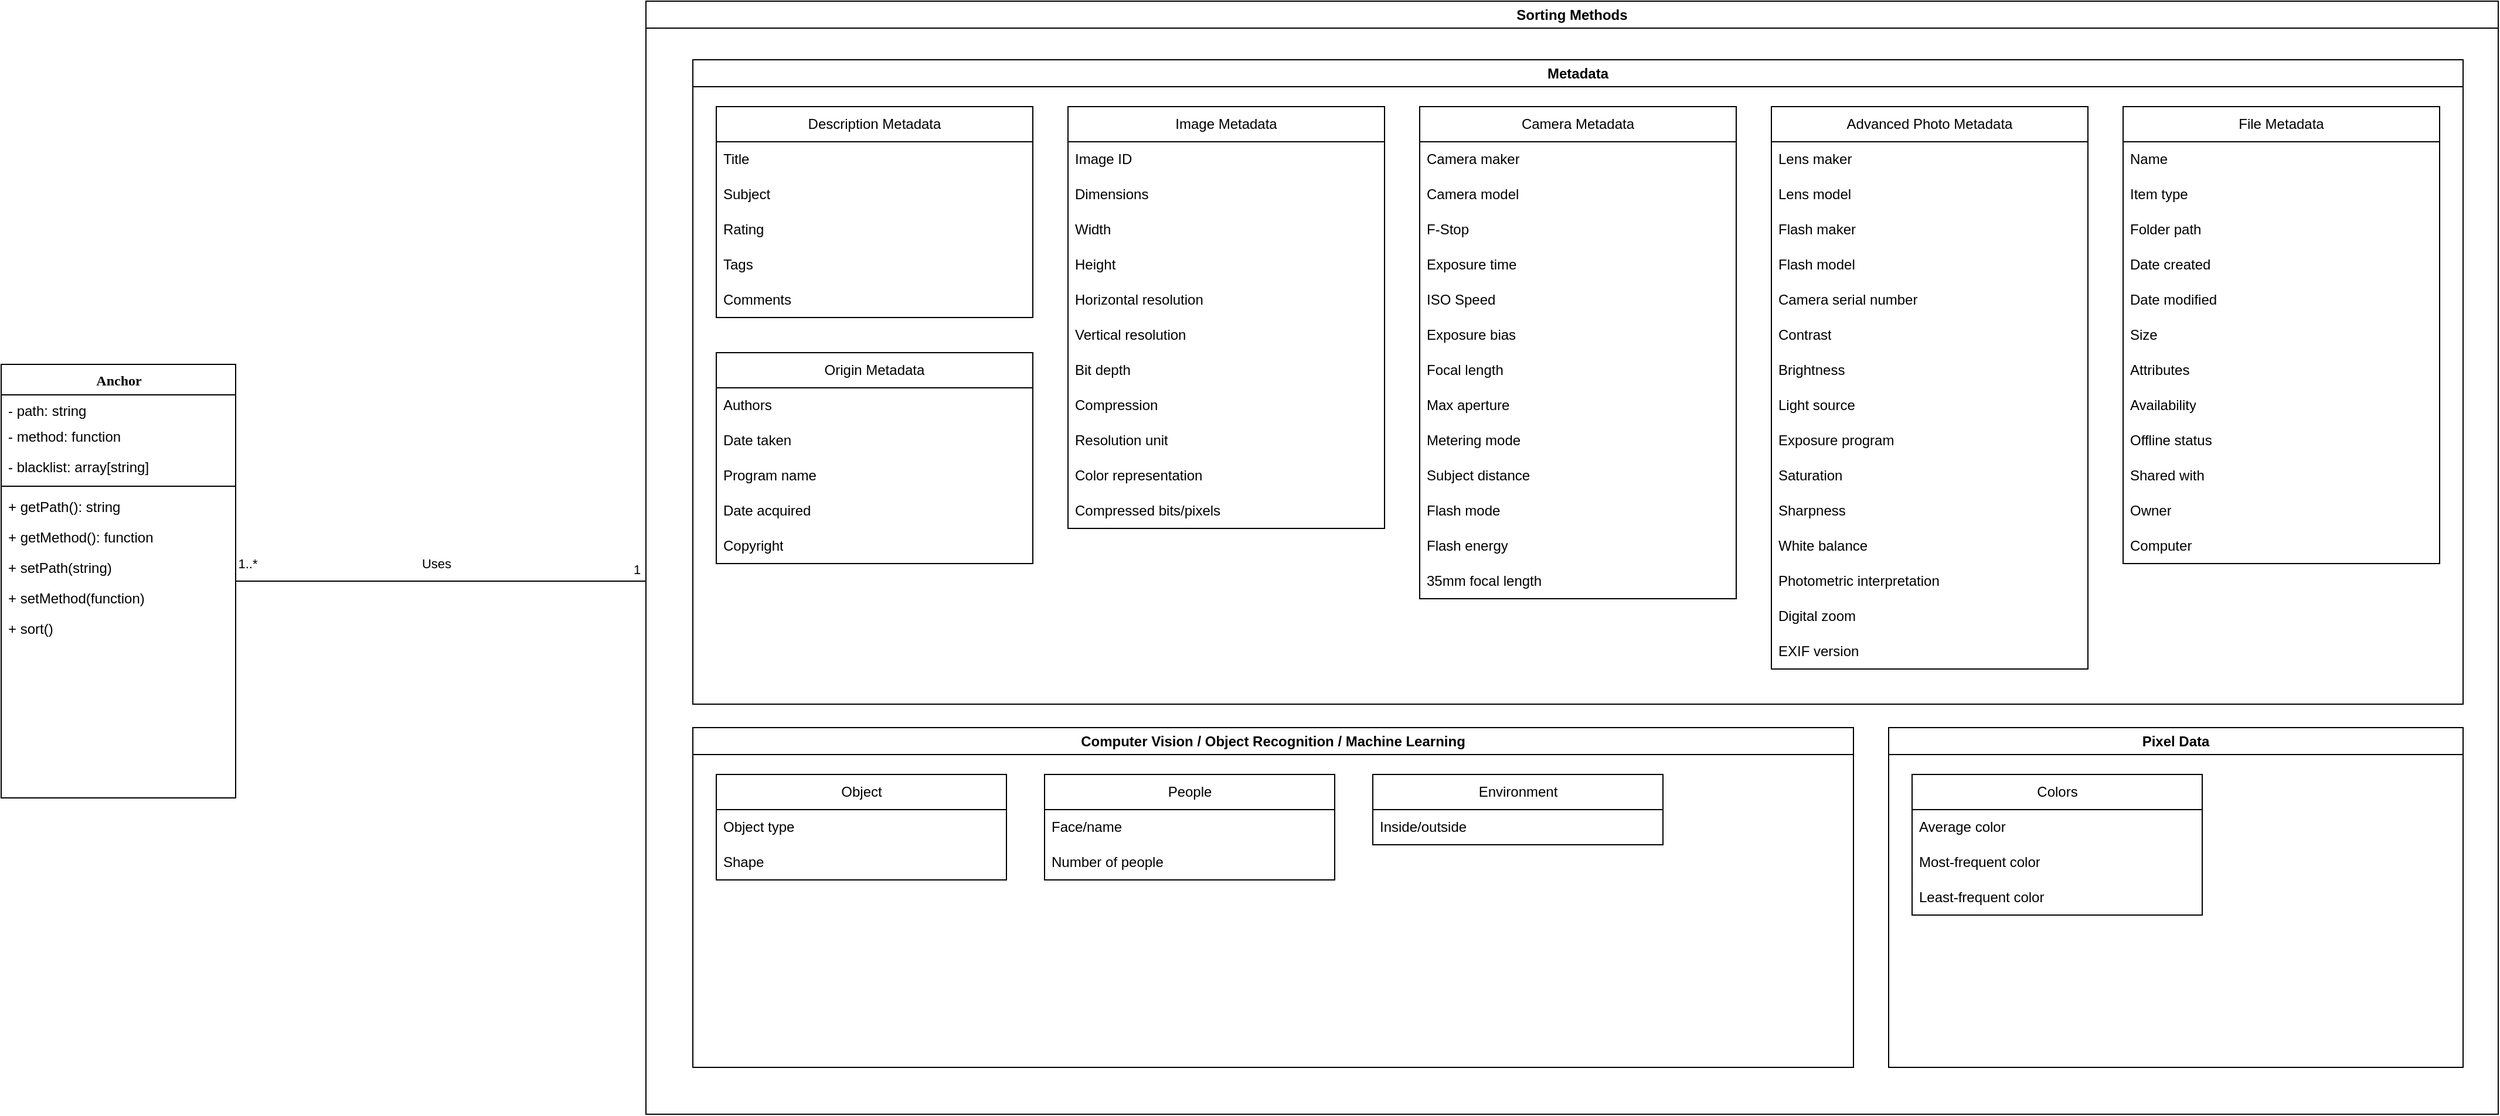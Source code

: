 <mxfile version="22.0.0" type="device">
  <diagram name="Page-1" id="9f46799a-70d6-7492-0946-bef42562c5a5">
    <mxGraphModel dx="1960" dy="1984" grid="1" gridSize="10" guides="1" tooltips="1" connect="1" arrows="1" fold="1" page="1" pageScale="1" pageWidth="1100" pageHeight="850" background="none" math="0" shadow="0">
      <root>
        <mxCell id="0" />
        <mxCell id="1" parent="0" />
        <mxCell id="78961159f06e98e8-108" value="Anchor" style="swimlane;html=1;fontStyle=1;align=center;verticalAlign=top;childLayout=stackLayout;horizontal=1;startSize=26;horizontalStack=0;resizeParent=1;resizeLast=0;collapsible=1;marginBottom=0;swimlaneFillColor=#ffffff;rounded=0;shadow=0;comic=0;labelBackgroundColor=none;strokeWidth=1;fillColor=none;fontFamily=Verdana;fontSize=12" parent="1" vertex="1">
          <mxGeometry x="20" y="-60" width="200" height="370" as="geometry" />
        </mxCell>
        <mxCell id="78961159f06e98e8-109" value="- path: string&lt;span style=&quot;white-space: pre;&quot;&gt;&#x9;&lt;/span&gt;" style="text;html=1;strokeColor=none;fillColor=none;align=left;verticalAlign=top;spacingLeft=4;spacingRight=4;whiteSpace=wrap;overflow=hidden;rotatable=0;points=[[0,0.5],[1,0.5]];portConstraint=eastwest;" parent="78961159f06e98e8-108" vertex="1">
          <mxGeometry y="26" width="200" height="22" as="geometry" />
        </mxCell>
        <mxCell id="6xdPu6NmuT_5EjBcLs_S-55" value="&lt;div&gt;- method: function&lt;/div&gt;&lt;div&gt;&lt;br&gt;&lt;/div&gt;" style="text;html=1;strokeColor=none;fillColor=none;align=left;verticalAlign=top;spacingLeft=4;spacingRight=4;whiteSpace=wrap;overflow=hidden;rotatable=0;points=[[0,0.5],[1,0.5]];portConstraint=eastwest;" parent="78961159f06e98e8-108" vertex="1">
          <mxGeometry y="48" width="200" height="26" as="geometry" />
        </mxCell>
        <mxCell id="78961159f06e98e8-110" value="- blacklist: array[string]" style="text;html=1;strokeColor=none;fillColor=none;align=left;verticalAlign=top;spacingLeft=4;spacingRight=4;whiteSpace=wrap;overflow=hidden;rotatable=0;points=[[0,0.5],[1,0.5]];portConstraint=eastwest;" parent="78961159f06e98e8-108" vertex="1">
          <mxGeometry y="74" width="200" height="26" as="geometry" />
        </mxCell>
        <mxCell id="78961159f06e98e8-116" value="" style="line;html=1;strokeWidth=1;fillColor=none;align=left;verticalAlign=middle;spacingTop=-1;spacingLeft=3;spacingRight=3;rotatable=0;labelPosition=right;points=[];portConstraint=eastwest;" parent="78961159f06e98e8-108" vertex="1">
          <mxGeometry y="100" width="200" height="8" as="geometry" />
        </mxCell>
        <mxCell id="78961159f06e98e8-120" value="+ getPath(): string" style="text;html=1;strokeColor=none;fillColor=none;align=left;verticalAlign=top;spacingLeft=4;spacingRight=4;whiteSpace=wrap;overflow=hidden;rotatable=0;points=[[0,0.5],[1,0.5]];portConstraint=eastwest;" parent="78961159f06e98e8-108" vertex="1">
          <mxGeometry y="108" width="200" height="26" as="geometry" />
        </mxCell>
        <mxCell id="6xdPu6NmuT_5EjBcLs_S-3" value="+ getMethod(): function" style="text;html=1;strokeColor=none;fillColor=none;align=left;verticalAlign=top;spacingLeft=4;spacingRight=4;whiteSpace=wrap;overflow=hidden;rotatable=0;points=[[0,0.5],[1,0.5]];portConstraint=eastwest;" parent="78961159f06e98e8-108" vertex="1">
          <mxGeometry y="134" width="200" height="26" as="geometry" />
        </mxCell>
        <mxCell id="78961159f06e98e8-117" value="+ setPath(string)" style="text;html=1;strokeColor=none;fillColor=none;align=left;verticalAlign=top;spacingLeft=4;spacingRight=4;whiteSpace=wrap;overflow=hidden;rotatable=0;points=[[0,0.5],[1,0.5]];portConstraint=eastwest;" parent="78961159f06e98e8-108" vertex="1">
          <mxGeometry y="160" width="200" height="26" as="geometry" />
        </mxCell>
        <mxCell id="6xdPu6NmuT_5EjBcLs_S-2" value="+ setMethod(function)" style="text;html=1;strokeColor=none;fillColor=none;align=left;verticalAlign=top;spacingLeft=4;spacingRight=4;whiteSpace=wrap;overflow=hidden;rotatable=0;points=[[0,0.5],[1,0.5]];portConstraint=eastwest;" parent="78961159f06e98e8-108" vertex="1">
          <mxGeometry y="186" width="200" height="26" as="geometry" />
        </mxCell>
        <mxCell id="6xdPu6NmuT_5EjBcLs_S-54" value="&lt;div&gt;+ sort()&lt;/div&gt;" style="text;html=1;strokeColor=none;fillColor=none;align=left;verticalAlign=top;spacingLeft=4;spacingRight=4;whiteSpace=wrap;overflow=hidden;rotatable=0;points=[[0,0.5],[1,0.5]];portConstraint=eastwest;" parent="78961159f06e98e8-108" vertex="1">
          <mxGeometry y="212" width="200" height="26" as="geometry" />
        </mxCell>
        <mxCell id="Cro6la9LMvXbDS3Ez6n0-88" value="Sorting Methods" style="swimlane;whiteSpace=wrap;html=1;" vertex="1" parent="1">
          <mxGeometry x="570" y="-370" width="1580" height="950" as="geometry" />
        </mxCell>
        <mxCell id="Cro6la9LMvXbDS3Ez6n0-96" value="Metadata" style="swimlane;whiteSpace=wrap;html=1;" vertex="1" parent="Cro6la9LMvXbDS3Ez6n0-88">
          <mxGeometry x="40" y="50" width="1510" height="550" as="geometry" />
        </mxCell>
        <mxCell id="Cro6la9LMvXbDS3Ez6n0-37" value="Description Metadata" style="swimlane;fontStyle=0;childLayout=stackLayout;horizontal=1;startSize=30;horizontalStack=0;resizeParent=1;resizeParentMax=0;resizeLast=0;collapsible=1;marginBottom=0;whiteSpace=wrap;html=1;" vertex="1" parent="Cro6la9LMvXbDS3Ez6n0-96">
          <mxGeometry x="20" y="40" width="270" height="180" as="geometry" />
        </mxCell>
        <mxCell id="Cro6la9LMvXbDS3Ez6n0-38" value="Title" style="text;strokeColor=none;fillColor=none;align=left;verticalAlign=middle;spacingLeft=4;spacingRight=4;overflow=hidden;points=[[0,0.5],[1,0.5]];portConstraint=eastwest;rotatable=0;whiteSpace=wrap;html=1;" vertex="1" parent="Cro6la9LMvXbDS3Ez6n0-37">
          <mxGeometry y="30" width="270" height="30" as="geometry" />
        </mxCell>
        <mxCell id="Cro6la9LMvXbDS3Ez6n0-39" value="Subject" style="text;strokeColor=none;fillColor=none;align=left;verticalAlign=middle;spacingLeft=4;spacingRight=4;overflow=hidden;points=[[0,0.5],[1,0.5]];portConstraint=eastwest;rotatable=0;whiteSpace=wrap;html=1;" vertex="1" parent="Cro6la9LMvXbDS3Ez6n0-37">
          <mxGeometry y="60" width="270" height="30" as="geometry" />
        </mxCell>
        <mxCell id="Cro6la9LMvXbDS3Ez6n0-40" value="Rating" style="text;strokeColor=none;fillColor=none;align=left;verticalAlign=middle;spacingLeft=4;spacingRight=4;overflow=hidden;points=[[0,0.5],[1,0.5]];portConstraint=eastwest;rotatable=0;whiteSpace=wrap;html=1;" vertex="1" parent="Cro6la9LMvXbDS3Ez6n0-37">
          <mxGeometry y="90" width="270" height="30" as="geometry" />
        </mxCell>
        <mxCell id="Cro6la9LMvXbDS3Ez6n0-41" value="Tags" style="text;strokeColor=none;fillColor=none;align=left;verticalAlign=middle;spacingLeft=4;spacingRight=4;overflow=hidden;points=[[0,0.5],[1,0.5]];portConstraint=eastwest;rotatable=0;whiteSpace=wrap;html=1;" vertex="1" parent="Cro6la9LMvXbDS3Ez6n0-37">
          <mxGeometry y="120" width="270" height="30" as="geometry" />
        </mxCell>
        <mxCell id="Cro6la9LMvXbDS3Ez6n0-42" value="Comments" style="text;strokeColor=none;fillColor=none;align=left;verticalAlign=middle;spacingLeft=4;spacingRight=4;overflow=hidden;points=[[0,0.5],[1,0.5]];portConstraint=eastwest;rotatable=0;whiteSpace=wrap;html=1;" vertex="1" parent="Cro6la9LMvXbDS3Ez6n0-37">
          <mxGeometry y="150" width="270" height="30" as="geometry" />
        </mxCell>
        <mxCell id="Cro6la9LMvXbDS3Ez6n0-49" value="Origin Metadata" style="swimlane;fontStyle=0;childLayout=stackLayout;horizontal=1;startSize=30;horizontalStack=0;resizeParent=1;resizeParentMax=0;resizeLast=0;collapsible=1;marginBottom=0;whiteSpace=wrap;html=1;" vertex="1" parent="Cro6la9LMvXbDS3Ez6n0-96">
          <mxGeometry x="20" y="250" width="270" height="180" as="geometry" />
        </mxCell>
        <mxCell id="Cro6la9LMvXbDS3Ez6n0-50" value="Authors" style="text;strokeColor=none;fillColor=none;align=left;verticalAlign=middle;spacingLeft=4;spacingRight=4;overflow=hidden;points=[[0,0.5],[1,0.5]];portConstraint=eastwest;rotatable=0;whiteSpace=wrap;html=1;" vertex="1" parent="Cro6la9LMvXbDS3Ez6n0-49">
          <mxGeometry y="30" width="270" height="30" as="geometry" />
        </mxCell>
        <mxCell id="Cro6la9LMvXbDS3Ez6n0-51" value="Date taken" style="text;strokeColor=none;fillColor=none;align=left;verticalAlign=middle;spacingLeft=4;spacingRight=4;overflow=hidden;points=[[0,0.5],[1,0.5]];portConstraint=eastwest;rotatable=0;whiteSpace=wrap;html=1;" vertex="1" parent="Cro6la9LMvXbDS3Ez6n0-49">
          <mxGeometry y="60" width="270" height="30" as="geometry" />
        </mxCell>
        <mxCell id="Cro6la9LMvXbDS3Ez6n0-52" value="Program name" style="text;strokeColor=none;fillColor=none;align=left;verticalAlign=middle;spacingLeft=4;spacingRight=4;overflow=hidden;points=[[0,0.5],[1,0.5]];portConstraint=eastwest;rotatable=0;whiteSpace=wrap;html=1;" vertex="1" parent="Cro6la9LMvXbDS3Ez6n0-49">
          <mxGeometry y="90" width="270" height="30" as="geometry" />
        </mxCell>
        <mxCell id="Cro6la9LMvXbDS3Ez6n0-53" value="Date acquired" style="text;strokeColor=none;fillColor=none;align=left;verticalAlign=middle;spacingLeft=4;spacingRight=4;overflow=hidden;points=[[0,0.5],[1,0.5]];portConstraint=eastwest;rotatable=0;whiteSpace=wrap;html=1;" vertex="1" parent="Cro6la9LMvXbDS3Ez6n0-49">
          <mxGeometry y="120" width="270" height="30" as="geometry" />
        </mxCell>
        <mxCell id="Cro6la9LMvXbDS3Ez6n0-54" value="Copyright" style="text;strokeColor=none;fillColor=none;align=left;verticalAlign=middle;spacingLeft=4;spacingRight=4;overflow=hidden;points=[[0,0.5],[1,0.5]];portConstraint=eastwest;rotatable=0;whiteSpace=wrap;html=1;" vertex="1" parent="Cro6la9LMvXbDS3Ez6n0-49">
          <mxGeometry y="150" width="270" height="30" as="geometry" />
        </mxCell>
        <mxCell id="Cro6la9LMvXbDS3Ez6n0-23" value="Image Metadata" style="swimlane;fontStyle=0;childLayout=stackLayout;horizontal=1;startSize=30;horizontalStack=0;resizeParent=1;resizeParentMax=0;resizeLast=0;collapsible=1;marginBottom=0;whiteSpace=wrap;html=1;" vertex="1" parent="Cro6la9LMvXbDS3Ez6n0-96">
          <mxGeometry x="320" y="40" width="270" height="360" as="geometry" />
        </mxCell>
        <mxCell id="Cro6la9LMvXbDS3Ez6n0-24" value="Image ID" style="text;strokeColor=none;fillColor=none;align=left;verticalAlign=middle;spacingLeft=4;spacingRight=4;overflow=hidden;points=[[0,0.5],[1,0.5]];portConstraint=eastwest;rotatable=0;whiteSpace=wrap;html=1;" vertex="1" parent="Cro6la9LMvXbDS3Ez6n0-23">
          <mxGeometry y="30" width="270" height="30" as="geometry" />
        </mxCell>
        <mxCell id="Cro6la9LMvXbDS3Ez6n0-25" value="Dimensions" style="text;strokeColor=none;fillColor=none;align=left;verticalAlign=middle;spacingLeft=4;spacingRight=4;overflow=hidden;points=[[0,0.5],[1,0.5]];portConstraint=eastwest;rotatable=0;whiteSpace=wrap;html=1;" vertex="1" parent="Cro6la9LMvXbDS3Ez6n0-23">
          <mxGeometry y="60" width="270" height="30" as="geometry" />
        </mxCell>
        <mxCell id="Cro6la9LMvXbDS3Ez6n0-26" value="Width" style="text;strokeColor=none;fillColor=none;align=left;verticalAlign=middle;spacingLeft=4;spacingRight=4;overflow=hidden;points=[[0,0.5],[1,0.5]];portConstraint=eastwest;rotatable=0;whiteSpace=wrap;html=1;" vertex="1" parent="Cro6la9LMvXbDS3Ez6n0-23">
          <mxGeometry y="90" width="270" height="30" as="geometry" />
        </mxCell>
        <mxCell id="Cro6la9LMvXbDS3Ez6n0-27" value="Height" style="text;strokeColor=none;fillColor=none;align=left;verticalAlign=middle;spacingLeft=4;spacingRight=4;overflow=hidden;points=[[0,0.5],[1,0.5]];portConstraint=eastwest;rotatable=0;whiteSpace=wrap;html=1;" vertex="1" parent="Cro6la9LMvXbDS3Ez6n0-23">
          <mxGeometry y="120" width="270" height="30" as="geometry" />
        </mxCell>
        <mxCell id="Cro6la9LMvXbDS3Ez6n0-28" value="Horizontal resolution" style="text;strokeColor=none;fillColor=none;align=left;verticalAlign=middle;spacingLeft=4;spacingRight=4;overflow=hidden;points=[[0,0.5],[1,0.5]];portConstraint=eastwest;rotatable=0;whiteSpace=wrap;html=1;" vertex="1" parent="Cro6la9LMvXbDS3Ez6n0-23">
          <mxGeometry y="150" width="270" height="30" as="geometry" />
        </mxCell>
        <mxCell id="Cro6la9LMvXbDS3Ez6n0-29" value="Vertical resolution" style="text;strokeColor=none;fillColor=none;align=left;verticalAlign=middle;spacingLeft=4;spacingRight=4;overflow=hidden;points=[[0,0.5],[1,0.5]];portConstraint=eastwest;rotatable=0;whiteSpace=wrap;html=1;" vertex="1" parent="Cro6la9LMvXbDS3Ez6n0-23">
          <mxGeometry y="180" width="270" height="30" as="geometry" />
        </mxCell>
        <mxCell id="Cro6la9LMvXbDS3Ez6n0-30" value="Bit depth" style="text;strokeColor=none;fillColor=none;align=left;verticalAlign=middle;spacingLeft=4;spacingRight=4;overflow=hidden;points=[[0,0.5],[1,0.5]];portConstraint=eastwest;rotatable=0;whiteSpace=wrap;html=1;" vertex="1" parent="Cro6la9LMvXbDS3Ez6n0-23">
          <mxGeometry y="210" width="270" height="30" as="geometry" />
        </mxCell>
        <mxCell id="Cro6la9LMvXbDS3Ez6n0-31" value="Compression" style="text;strokeColor=none;fillColor=none;align=left;verticalAlign=middle;spacingLeft=4;spacingRight=4;overflow=hidden;points=[[0,0.5],[1,0.5]];portConstraint=eastwest;rotatable=0;whiteSpace=wrap;html=1;" vertex="1" parent="Cro6la9LMvXbDS3Ez6n0-23">
          <mxGeometry y="240" width="270" height="30" as="geometry" />
        </mxCell>
        <mxCell id="Cro6la9LMvXbDS3Ez6n0-32" value="Resolution unit" style="text;strokeColor=none;fillColor=none;align=left;verticalAlign=middle;spacingLeft=4;spacingRight=4;overflow=hidden;points=[[0,0.5],[1,0.5]];portConstraint=eastwest;rotatable=0;whiteSpace=wrap;html=1;" vertex="1" parent="Cro6la9LMvXbDS3Ez6n0-23">
          <mxGeometry y="270" width="270" height="30" as="geometry" />
        </mxCell>
        <mxCell id="Cro6la9LMvXbDS3Ez6n0-33" value="Color representation" style="text;strokeColor=none;fillColor=none;align=left;verticalAlign=middle;spacingLeft=4;spacingRight=4;overflow=hidden;points=[[0,0.5],[1,0.5]];portConstraint=eastwest;rotatable=0;whiteSpace=wrap;html=1;" vertex="1" parent="Cro6la9LMvXbDS3Ez6n0-23">
          <mxGeometry y="300" width="270" height="30" as="geometry" />
        </mxCell>
        <mxCell id="Cro6la9LMvXbDS3Ez6n0-34" value="Compressed bits/pixels" style="text;strokeColor=none;fillColor=none;align=left;verticalAlign=middle;spacingLeft=4;spacingRight=4;overflow=hidden;points=[[0,0.5],[1,0.5]];portConstraint=eastwest;rotatable=0;whiteSpace=wrap;html=1;" vertex="1" parent="Cro6la9LMvXbDS3Ez6n0-23">
          <mxGeometry y="330" width="270" height="30" as="geometry" />
        </mxCell>
        <mxCell id="Cro6la9LMvXbDS3Ez6n0-6" value="Camera Metadata" style="swimlane;fontStyle=0;childLayout=stackLayout;horizontal=1;startSize=30;horizontalStack=0;resizeParent=1;resizeParentMax=0;resizeLast=0;collapsible=1;marginBottom=0;whiteSpace=wrap;html=1;" vertex="1" parent="Cro6la9LMvXbDS3Ez6n0-96">
          <mxGeometry x="620" y="40" width="270" height="420" as="geometry" />
        </mxCell>
        <mxCell id="Cro6la9LMvXbDS3Ez6n0-10" value="Camera maker" style="text;strokeColor=none;fillColor=none;align=left;verticalAlign=middle;spacingLeft=4;spacingRight=4;overflow=hidden;points=[[0,0.5],[1,0.5]];portConstraint=eastwest;rotatable=0;whiteSpace=wrap;html=1;" vertex="1" parent="Cro6la9LMvXbDS3Ez6n0-6">
          <mxGeometry y="30" width="270" height="30" as="geometry" />
        </mxCell>
        <mxCell id="Cro6la9LMvXbDS3Ez6n0-9" value="Camera model" style="text;strokeColor=none;fillColor=none;align=left;verticalAlign=middle;spacingLeft=4;spacingRight=4;overflow=hidden;points=[[0,0.5],[1,0.5]];portConstraint=eastwest;rotatable=0;whiteSpace=wrap;html=1;" vertex="1" parent="Cro6la9LMvXbDS3Ez6n0-6">
          <mxGeometry y="60" width="270" height="30" as="geometry" />
        </mxCell>
        <mxCell id="Cro6la9LMvXbDS3Ez6n0-11" value="&lt;div&gt;F-Stop&lt;/div&gt;" style="text;strokeColor=none;fillColor=none;align=left;verticalAlign=middle;spacingLeft=4;spacingRight=4;overflow=hidden;points=[[0,0.5],[1,0.5]];portConstraint=eastwest;rotatable=0;whiteSpace=wrap;html=1;" vertex="1" parent="Cro6la9LMvXbDS3Ez6n0-6">
          <mxGeometry y="90" width="270" height="30" as="geometry" />
        </mxCell>
        <mxCell id="Cro6la9LMvXbDS3Ez6n0-14" value="Exposure time" style="text;strokeColor=none;fillColor=none;align=left;verticalAlign=middle;spacingLeft=4;spacingRight=4;overflow=hidden;points=[[0,0.5],[1,0.5]];portConstraint=eastwest;rotatable=0;whiteSpace=wrap;html=1;" vertex="1" parent="Cro6la9LMvXbDS3Ez6n0-6">
          <mxGeometry y="120" width="270" height="30" as="geometry" />
        </mxCell>
        <mxCell id="Cro6la9LMvXbDS3Ez6n0-13" value="ISO Speed" style="text;strokeColor=none;fillColor=none;align=left;verticalAlign=middle;spacingLeft=4;spacingRight=4;overflow=hidden;points=[[0,0.5],[1,0.5]];portConstraint=eastwest;rotatable=0;whiteSpace=wrap;html=1;" vertex="1" parent="Cro6la9LMvXbDS3Ez6n0-6">
          <mxGeometry y="150" width="270" height="30" as="geometry" />
        </mxCell>
        <mxCell id="Cro6la9LMvXbDS3Ez6n0-12" value="Exposure bias" style="text;strokeColor=none;fillColor=none;align=left;verticalAlign=middle;spacingLeft=4;spacingRight=4;overflow=hidden;points=[[0,0.5],[1,0.5]];portConstraint=eastwest;rotatable=0;whiteSpace=wrap;html=1;" vertex="1" parent="Cro6la9LMvXbDS3Ez6n0-6">
          <mxGeometry y="180" width="270" height="30" as="geometry" />
        </mxCell>
        <mxCell id="Cro6la9LMvXbDS3Ez6n0-15" value="Focal length" style="text;strokeColor=none;fillColor=none;align=left;verticalAlign=middle;spacingLeft=4;spacingRight=4;overflow=hidden;points=[[0,0.5],[1,0.5]];portConstraint=eastwest;rotatable=0;whiteSpace=wrap;html=1;" vertex="1" parent="Cro6la9LMvXbDS3Ez6n0-6">
          <mxGeometry y="210" width="270" height="30" as="geometry" />
        </mxCell>
        <mxCell id="Cro6la9LMvXbDS3Ez6n0-16" value="Max aperture" style="text;strokeColor=none;fillColor=none;align=left;verticalAlign=middle;spacingLeft=4;spacingRight=4;overflow=hidden;points=[[0,0.5],[1,0.5]];portConstraint=eastwest;rotatable=0;whiteSpace=wrap;html=1;" vertex="1" parent="Cro6la9LMvXbDS3Ez6n0-6">
          <mxGeometry y="240" width="270" height="30" as="geometry" />
        </mxCell>
        <mxCell id="Cro6la9LMvXbDS3Ez6n0-22" value="Metering mode" style="text;strokeColor=none;fillColor=none;align=left;verticalAlign=middle;spacingLeft=4;spacingRight=4;overflow=hidden;points=[[0,0.5],[1,0.5]];portConstraint=eastwest;rotatable=0;whiteSpace=wrap;html=1;" vertex="1" parent="Cro6la9LMvXbDS3Ez6n0-6">
          <mxGeometry y="270" width="270" height="30" as="geometry" />
        </mxCell>
        <mxCell id="Cro6la9LMvXbDS3Ez6n0-21" value="Subject distance" style="text;strokeColor=none;fillColor=none;align=left;verticalAlign=middle;spacingLeft=4;spacingRight=4;overflow=hidden;points=[[0,0.5],[1,0.5]];portConstraint=eastwest;rotatable=0;whiteSpace=wrap;html=1;" vertex="1" parent="Cro6la9LMvXbDS3Ez6n0-6">
          <mxGeometry y="300" width="270" height="30" as="geometry" />
        </mxCell>
        <mxCell id="Cro6la9LMvXbDS3Ez6n0-20" value="Flash mode" style="text;strokeColor=none;fillColor=none;align=left;verticalAlign=middle;spacingLeft=4;spacingRight=4;overflow=hidden;points=[[0,0.5],[1,0.5]];portConstraint=eastwest;rotatable=0;whiteSpace=wrap;html=1;" vertex="1" parent="Cro6la9LMvXbDS3Ez6n0-6">
          <mxGeometry y="330" width="270" height="30" as="geometry" />
        </mxCell>
        <mxCell id="Cro6la9LMvXbDS3Ez6n0-19" value="Flash energy" style="text;strokeColor=none;fillColor=none;align=left;verticalAlign=middle;spacingLeft=4;spacingRight=4;overflow=hidden;points=[[0,0.5],[1,0.5]];portConstraint=eastwest;rotatable=0;whiteSpace=wrap;html=1;" vertex="1" parent="Cro6la9LMvXbDS3Ez6n0-6">
          <mxGeometry y="360" width="270" height="30" as="geometry" />
        </mxCell>
        <mxCell id="Cro6la9LMvXbDS3Ez6n0-18" value="35mm focal length" style="text;strokeColor=none;fillColor=none;align=left;verticalAlign=middle;spacingLeft=4;spacingRight=4;overflow=hidden;points=[[0,0.5],[1,0.5]];portConstraint=eastwest;rotatable=0;whiteSpace=wrap;html=1;" vertex="1" parent="Cro6la9LMvXbDS3Ez6n0-6">
          <mxGeometry y="390" width="270" height="30" as="geometry" />
        </mxCell>
        <mxCell id="Cro6la9LMvXbDS3Ez6n0-56" value="Advanced Photo Metadata" style="swimlane;fontStyle=0;childLayout=stackLayout;horizontal=1;startSize=30;horizontalStack=0;resizeParent=1;resizeParentMax=0;resizeLast=0;collapsible=1;marginBottom=0;whiteSpace=wrap;html=1;" vertex="1" parent="Cro6la9LMvXbDS3Ez6n0-96">
          <mxGeometry x="920" y="40" width="270" height="480" as="geometry" />
        </mxCell>
        <mxCell id="Cro6la9LMvXbDS3Ez6n0-57" value="Lens maker" style="text;strokeColor=none;fillColor=none;align=left;verticalAlign=middle;spacingLeft=4;spacingRight=4;overflow=hidden;points=[[0,0.5],[1,0.5]];portConstraint=eastwest;rotatable=0;whiteSpace=wrap;html=1;" vertex="1" parent="Cro6la9LMvXbDS3Ez6n0-56">
          <mxGeometry y="30" width="270" height="30" as="geometry" />
        </mxCell>
        <mxCell id="Cro6la9LMvXbDS3Ez6n0-58" value="Lens model" style="text;strokeColor=none;fillColor=none;align=left;verticalAlign=middle;spacingLeft=4;spacingRight=4;overflow=hidden;points=[[0,0.5],[1,0.5]];portConstraint=eastwest;rotatable=0;whiteSpace=wrap;html=1;" vertex="1" parent="Cro6la9LMvXbDS3Ez6n0-56">
          <mxGeometry y="60" width="270" height="30" as="geometry" />
        </mxCell>
        <mxCell id="Cro6la9LMvXbDS3Ez6n0-59" value="Flash maker" style="text;strokeColor=none;fillColor=none;align=left;verticalAlign=middle;spacingLeft=4;spacingRight=4;overflow=hidden;points=[[0,0.5],[1,0.5]];portConstraint=eastwest;rotatable=0;whiteSpace=wrap;html=1;" vertex="1" parent="Cro6la9LMvXbDS3Ez6n0-56">
          <mxGeometry y="90" width="270" height="30" as="geometry" />
        </mxCell>
        <mxCell id="Cro6la9LMvXbDS3Ez6n0-60" value="Flash model" style="text;strokeColor=none;fillColor=none;align=left;verticalAlign=middle;spacingLeft=4;spacingRight=4;overflow=hidden;points=[[0,0.5],[1,0.5]];portConstraint=eastwest;rotatable=0;whiteSpace=wrap;html=1;" vertex="1" parent="Cro6la9LMvXbDS3Ez6n0-56">
          <mxGeometry y="120" width="270" height="30" as="geometry" />
        </mxCell>
        <mxCell id="Cro6la9LMvXbDS3Ez6n0-61" value="Camera serial number" style="text;strokeColor=none;fillColor=none;align=left;verticalAlign=middle;spacingLeft=4;spacingRight=4;overflow=hidden;points=[[0,0.5],[1,0.5]];portConstraint=eastwest;rotatable=0;whiteSpace=wrap;html=1;" vertex="1" parent="Cro6la9LMvXbDS3Ez6n0-56">
          <mxGeometry y="150" width="270" height="30" as="geometry" />
        </mxCell>
        <mxCell id="Cro6la9LMvXbDS3Ez6n0-62" value="Contrast" style="text;strokeColor=none;fillColor=none;align=left;verticalAlign=middle;spacingLeft=4;spacingRight=4;overflow=hidden;points=[[0,0.5],[1,0.5]];portConstraint=eastwest;rotatable=0;whiteSpace=wrap;html=1;" vertex="1" parent="Cro6la9LMvXbDS3Ez6n0-56">
          <mxGeometry y="180" width="270" height="30" as="geometry" />
        </mxCell>
        <mxCell id="Cro6la9LMvXbDS3Ez6n0-63" value="Brightness" style="text;strokeColor=none;fillColor=none;align=left;verticalAlign=middle;spacingLeft=4;spacingRight=4;overflow=hidden;points=[[0,0.5],[1,0.5]];portConstraint=eastwest;rotatable=0;whiteSpace=wrap;html=1;" vertex="1" parent="Cro6la9LMvXbDS3Ez6n0-56">
          <mxGeometry y="210" width="270" height="30" as="geometry" />
        </mxCell>
        <mxCell id="Cro6la9LMvXbDS3Ez6n0-64" value="Light source" style="text;strokeColor=none;fillColor=none;align=left;verticalAlign=middle;spacingLeft=4;spacingRight=4;overflow=hidden;points=[[0,0.5],[1,0.5]];portConstraint=eastwest;rotatable=0;whiteSpace=wrap;html=1;" vertex="1" parent="Cro6la9LMvXbDS3Ez6n0-56">
          <mxGeometry y="240" width="270" height="30" as="geometry" />
        </mxCell>
        <mxCell id="Cro6la9LMvXbDS3Ez6n0-65" value="Exposure program" style="text;strokeColor=none;fillColor=none;align=left;verticalAlign=middle;spacingLeft=4;spacingRight=4;overflow=hidden;points=[[0,0.5],[1,0.5]];portConstraint=eastwest;rotatable=0;whiteSpace=wrap;html=1;" vertex="1" parent="Cro6la9LMvXbDS3Ez6n0-56">
          <mxGeometry y="270" width="270" height="30" as="geometry" />
        </mxCell>
        <mxCell id="Cro6la9LMvXbDS3Ez6n0-66" value="Saturation" style="text;strokeColor=none;fillColor=none;align=left;verticalAlign=middle;spacingLeft=4;spacingRight=4;overflow=hidden;points=[[0,0.5],[1,0.5]];portConstraint=eastwest;rotatable=0;whiteSpace=wrap;html=1;" vertex="1" parent="Cro6la9LMvXbDS3Ez6n0-56">
          <mxGeometry y="300" width="270" height="30" as="geometry" />
        </mxCell>
        <mxCell id="Cro6la9LMvXbDS3Ez6n0-67" value="Sharpness" style="text;strokeColor=none;fillColor=none;align=left;verticalAlign=middle;spacingLeft=4;spacingRight=4;overflow=hidden;points=[[0,0.5],[1,0.5]];portConstraint=eastwest;rotatable=0;whiteSpace=wrap;html=1;" vertex="1" parent="Cro6la9LMvXbDS3Ez6n0-56">
          <mxGeometry y="330" width="270" height="30" as="geometry" />
        </mxCell>
        <mxCell id="Cro6la9LMvXbDS3Ez6n0-68" value="White balance" style="text;strokeColor=none;fillColor=none;align=left;verticalAlign=middle;spacingLeft=4;spacingRight=4;overflow=hidden;points=[[0,0.5],[1,0.5]];portConstraint=eastwest;rotatable=0;whiteSpace=wrap;html=1;" vertex="1" parent="Cro6la9LMvXbDS3Ez6n0-56">
          <mxGeometry y="360" width="270" height="30" as="geometry" />
        </mxCell>
        <mxCell id="Cro6la9LMvXbDS3Ez6n0-69" value="Photometric interpretation" style="text;strokeColor=none;fillColor=none;align=left;verticalAlign=middle;spacingLeft=4;spacingRight=4;overflow=hidden;points=[[0,0.5],[1,0.5]];portConstraint=eastwest;rotatable=0;whiteSpace=wrap;html=1;" vertex="1" parent="Cro6la9LMvXbDS3Ez6n0-56">
          <mxGeometry y="390" width="270" height="30" as="geometry" />
        </mxCell>
        <mxCell id="Cro6la9LMvXbDS3Ez6n0-71" value="Digital zoom" style="text;strokeColor=none;fillColor=none;align=left;verticalAlign=middle;spacingLeft=4;spacingRight=4;overflow=hidden;points=[[0,0.5],[1,0.5]];portConstraint=eastwest;rotatable=0;whiteSpace=wrap;html=1;" vertex="1" parent="Cro6la9LMvXbDS3Ez6n0-56">
          <mxGeometry y="420" width="270" height="30" as="geometry" />
        </mxCell>
        <mxCell id="Cro6la9LMvXbDS3Ez6n0-70" value="EXIF version" style="text;strokeColor=none;fillColor=none;align=left;verticalAlign=middle;spacingLeft=4;spacingRight=4;overflow=hidden;points=[[0,0.5],[1,0.5]];portConstraint=eastwest;rotatable=0;whiteSpace=wrap;html=1;" vertex="1" parent="Cro6la9LMvXbDS3Ez6n0-56">
          <mxGeometry y="450" width="270" height="30" as="geometry" />
        </mxCell>
        <mxCell id="Cro6la9LMvXbDS3Ez6n0-72" value="File Metadata" style="swimlane;fontStyle=0;childLayout=stackLayout;horizontal=1;startSize=30;horizontalStack=0;resizeParent=1;resizeParentMax=0;resizeLast=0;collapsible=1;marginBottom=0;whiteSpace=wrap;html=1;" vertex="1" parent="Cro6la9LMvXbDS3Ez6n0-96">
          <mxGeometry x="1220" y="40" width="270" height="390" as="geometry" />
        </mxCell>
        <mxCell id="Cro6la9LMvXbDS3Ez6n0-73" value="Name" style="text;strokeColor=none;fillColor=none;align=left;verticalAlign=middle;spacingLeft=4;spacingRight=4;overflow=hidden;points=[[0,0.5],[1,0.5]];portConstraint=eastwest;rotatable=0;whiteSpace=wrap;html=1;" vertex="1" parent="Cro6la9LMvXbDS3Ez6n0-72">
          <mxGeometry y="30" width="270" height="30" as="geometry" />
        </mxCell>
        <mxCell id="Cro6la9LMvXbDS3Ez6n0-74" value="Item type" style="text;strokeColor=none;fillColor=none;align=left;verticalAlign=middle;spacingLeft=4;spacingRight=4;overflow=hidden;points=[[0,0.5],[1,0.5]];portConstraint=eastwest;rotatable=0;whiteSpace=wrap;html=1;" vertex="1" parent="Cro6la9LMvXbDS3Ez6n0-72">
          <mxGeometry y="60" width="270" height="30" as="geometry" />
        </mxCell>
        <mxCell id="Cro6la9LMvXbDS3Ez6n0-75" value="Folder path" style="text;strokeColor=none;fillColor=none;align=left;verticalAlign=middle;spacingLeft=4;spacingRight=4;overflow=hidden;points=[[0,0.5],[1,0.5]];portConstraint=eastwest;rotatable=0;whiteSpace=wrap;html=1;" vertex="1" parent="Cro6la9LMvXbDS3Ez6n0-72">
          <mxGeometry y="90" width="270" height="30" as="geometry" />
        </mxCell>
        <mxCell id="Cro6la9LMvXbDS3Ez6n0-76" value="Date created" style="text;strokeColor=none;fillColor=none;align=left;verticalAlign=middle;spacingLeft=4;spacingRight=4;overflow=hidden;points=[[0,0.5],[1,0.5]];portConstraint=eastwest;rotatable=0;whiteSpace=wrap;html=1;" vertex="1" parent="Cro6la9LMvXbDS3Ez6n0-72">
          <mxGeometry y="120" width="270" height="30" as="geometry" />
        </mxCell>
        <mxCell id="Cro6la9LMvXbDS3Ez6n0-77" value="Date modified" style="text;strokeColor=none;fillColor=none;align=left;verticalAlign=middle;spacingLeft=4;spacingRight=4;overflow=hidden;points=[[0,0.5],[1,0.5]];portConstraint=eastwest;rotatable=0;whiteSpace=wrap;html=1;" vertex="1" parent="Cro6la9LMvXbDS3Ez6n0-72">
          <mxGeometry y="150" width="270" height="30" as="geometry" />
        </mxCell>
        <mxCell id="Cro6la9LMvXbDS3Ez6n0-78" value="Size" style="text;strokeColor=none;fillColor=none;align=left;verticalAlign=middle;spacingLeft=4;spacingRight=4;overflow=hidden;points=[[0,0.5],[1,0.5]];portConstraint=eastwest;rotatable=0;whiteSpace=wrap;html=1;" vertex="1" parent="Cro6la9LMvXbDS3Ez6n0-72">
          <mxGeometry y="180" width="270" height="30" as="geometry" />
        </mxCell>
        <mxCell id="Cro6la9LMvXbDS3Ez6n0-79" value="Attributes" style="text;strokeColor=none;fillColor=none;align=left;verticalAlign=middle;spacingLeft=4;spacingRight=4;overflow=hidden;points=[[0,0.5],[1,0.5]];portConstraint=eastwest;rotatable=0;whiteSpace=wrap;html=1;" vertex="1" parent="Cro6la9LMvXbDS3Ez6n0-72">
          <mxGeometry y="210" width="270" height="30" as="geometry" />
        </mxCell>
        <mxCell id="Cro6la9LMvXbDS3Ez6n0-80" value="Availability" style="text;strokeColor=none;fillColor=none;align=left;verticalAlign=middle;spacingLeft=4;spacingRight=4;overflow=hidden;points=[[0,0.5],[1,0.5]];portConstraint=eastwest;rotatable=0;whiteSpace=wrap;html=1;" vertex="1" parent="Cro6la9LMvXbDS3Ez6n0-72">
          <mxGeometry y="240" width="270" height="30" as="geometry" />
        </mxCell>
        <mxCell id="Cro6la9LMvXbDS3Ez6n0-81" value="Offline status" style="text;strokeColor=none;fillColor=none;align=left;verticalAlign=middle;spacingLeft=4;spacingRight=4;overflow=hidden;points=[[0,0.5],[1,0.5]];portConstraint=eastwest;rotatable=0;whiteSpace=wrap;html=1;" vertex="1" parent="Cro6la9LMvXbDS3Ez6n0-72">
          <mxGeometry y="270" width="270" height="30" as="geometry" />
        </mxCell>
        <mxCell id="Cro6la9LMvXbDS3Ez6n0-82" value="Shared with" style="text;strokeColor=none;fillColor=none;align=left;verticalAlign=middle;spacingLeft=4;spacingRight=4;overflow=hidden;points=[[0,0.5],[1,0.5]];portConstraint=eastwest;rotatable=0;whiteSpace=wrap;html=1;" vertex="1" parent="Cro6la9LMvXbDS3Ez6n0-72">
          <mxGeometry y="300" width="270" height="30" as="geometry" />
        </mxCell>
        <mxCell id="Cro6la9LMvXbDS3Ez6n0-83" value="Owner" style="text;strokeColor=none;fillColor=none;align=left;verticalAlign=middle;spacingLeft=4;spacingRight=4;overflow=hidden;points=[[0,0.5],[1,0.5]];portConstraint=eastwest;rotatable=0;whiteSpace=wrap;html=1;" vertex="1" parent="Cro6la9LMvXbDS3Ez6n0-72">
          <mxGeometry y="330" width="270" height="30" as="geometry" />
        </mxCell>
        <mxCell id="Cro6la9LMvXbDS3Ez6n0-84" value="Computer" style="text;strokeColor=none;fillColor=none;align=left;verticalAlign=middle;spacingLeft=4;spacingRight=4;overflow=hidden;points=[[0,0.5],[1,0.5]];portConstraint=eastwest;rotatable=0;whiteSpace=wrap;html=1;" vertex="1" parent="Cro6la9LMvXbDS3Ez6n0-72">
          <mxGeometry y="360" width="270" height="30" as="geometry" />
        </mxCell>
        <mxCell id="Cro6la9LMvXbDS3Ez6n0-97" value="&lt;div&gt;Computer Vision / Object Recognition / Machine Learning&lt;/div&gt;" style="swimlane;whiteSpace=wrap;html=1;" vertex="1" parent="Cro6la9LMvXbDS3Ez6n0-88">
          <mxGeometry x="40" y="620" width="990" height="290" as="geometry" />
        </mxCell>
        <mxCell id="Cro6la9LMvXbDS3Ez6n0-103" value="Object" style="swimlane;fontStyle=0;childLayout=stackLayout;horizontal=1;startSize=30;horizontalStack=0;resizeParent=1;resizeParentMax=0;resizeLast=0;collapsible=1;marginBottom=0;whiteSpace=wrap;html=1;" vertex="1" parent="Cro6la9LMvXbDS3Ez6n0-97">
          <mxGeometry x="20" y="40" width="247.5" height="90" as="geometry" />
        </mxCell>
        <mxCell id="Cro6la9LMvXbDS3Ez6n0-104" value="Object type" style="text;strokeColor=none;fillColor=none;align=left;verticalAlign=middle;spacingLeft=4;spacingRight=4;overflow=hidden;points=[[0,0.5],[1,0.5]];portConstraint=eastwest;rotatable=0;whiteSpace=wrap;html=1;" vertex="1" parent="Cro6la9LMvXbDS3Ez6n0-103">
          <mxGeometry y="30" width="247.5" height="30" as="geometry" />
        </mxCell>
        <mxCell id="Cro6la9LMvXbDS3Ez6n0-105" value="Shape" style="text;strokeColor=none;fillColor=none;align=left;verticalAlign=middle;spacingLeft=4;spacingRight=4;overflow=hidden;points=[[0,0.5],[1,0.5]];portConstraint=eastwest;rotatable=0;whiteSpace=wrap;html=1;" vertex="1" parent="Cro6la9LMvXbDS3Ez6n0-103">
          <mxGeometry y="60" width="247.5" height="30" as="geometry" />
        </mxCell>
        <mxCell id="Cro6la9LMvXbDS3Ez6n0-111" value="People" style="swimlane;fontStyle=0;childLayout=stackLayout;horizontal=1;startSize=30;horizontalStack=0;resizeParent=1;resizeParentMax=0;resizeLast=0;collapsible=1;marginBottom=0;whiteSpace=wrap;html=1;" vertex="1" parent="Cro6la9LMvXbDS3Ez6n0-97">
          <mxGeometry x="300" y="40" width="247.5" height="90" as="geometry" />
        </mxCell>
        <mxCell id="Cro6la9LMvXbDS3Ez6n0-112" value="&lt;div&gt;Face/name&lt;/div&gt;" style="text;strokeColor=none;fillColor=none;align=left;verticalAlign=middle;spacingLeft=4;spacingRight=4;overflow=hidden;points=[[0,0.5],[1,0.5]];portConstraint=eastwest;rotatable=0;whiteSpace=wrap;html=1;" vertex="1" parent="Cro6la9LMvXbDS3Ez6n0-111">
          <mxGeometry y="30" width="247.5" height="30" as="geometry" />
        </mxCell>
        <mxCell id="Cro6la9LMvXbDS3Ez6n0-116" value="Number of people" style="text;strokeColor=none;fillColor=none;align=left;verticalAlign=middle;spacingLeft=4;spacingRight=4;overflow=hidden;points=[[0,0.5],[1,0.5]];portConstraint=eastwest;rotatable=0;whiteSpace=wrap;html=1;" vertex="1" parent="Cro6la9LMvXbDS3Ez6n0-111">
          <mxGeometry y="60" width="247.5" height="30" as="geometry" />
        </mxCell>
        <mxCell id="Cro6la9LMvXbDS3Ez6n0-114" value="Environment" style="swimlane;fontStyle=0;childLayout=stackLayout;horizontal=1;startSize=30;horizontalStack=0;resizeParent=1;resizeParentMax=0;resizeLast=0;collapsible=1;marginBottom=0;whiteSpace=wrap;html=1;" vertex="1" parent="Cro6la9LMvXbDS3Ez6n0-97">
          <mxGeometry x="580" y="40" width="247.5" height="60" as="geometry" />
        </mxCell>
        <mxCell id="Cro6la9LMvXbDS3Ez6n0-115" value="Inside/outside" style="text;strokeColor=none;fillColor=none;align=left;verticalAlign=middle;spacingLeft=4;spacingRight=4;overflow=hidden;points=[[0,0.5],[1,0.5]];portConstraint=eastwest;rotatable=0;whiteSpace=wrap;html=1;" vertex="1" parent="Cro6la9LMvXbDS3Ez6n0-114">
          <mxGeometry y="30" width="247.5" height="30" as="geometry" />
        </mxCell>
        <mxCell id="Cro6la9LMvXbDS3Ez6n0-98" value="Pixel Data" style="swimlane;whiteSpace=wrap;html=1;" vertex="1" parent="Cro6la9LMvXbDS3Ez6n0-88">
          <mxGeometry x="1060" y="620" width="490" height="290" as="geometry" />
        </mxCell>
        <mxCell id="Cro6la9LMvXbDS3Ez6n0-99" value="Colors" style="swimlane;fontStyle=0;childLayout=stackLayout;horizontal=1;startSize=30;horizontalStack=0;resizeParent=1;resizeParentMax=0;resizeLast=0;collapsible=1;marginBottom=0;whiteSpace=wrap;html=1;" vertex="1" parent="Cro6la9LMvXbDS3Ez6n0-98">
          <mxGeometry x="20" y="40" width="247.5" height="120" as="geometry" />
        </mxCell>
        <mxCell id="Cro6la9LMvXbDS3Ez6n0-100" value="Average color" style="text;strokeColor=none;fillColor=none;align=left;verticalAlign=middle;spacingLeft=4;spacingRight=4;overflow=hidden;points=[[0,0.5],[1,0.5]];portConstraint=eastwest;rotatable=0;whiteSpace=wrap;html=1;" vertex="1" parent="Cro6la9LMvXbDS3Ez6n0-99">
          <mxGeometry y="30" width="247.5" height="30" as="geometry" />
        </mxCell>
        <mxCell id="Cro6la9LMvXbDS3Ez6n0-101" value="Most-frequent color" style="text;strokeColor=none;fillColor=none;align=left;verticalAlign=middle;spacingLeft=4;spacingRight=4;overflow=hidden;points=[[0,0.5],[1,0.5]];portConstraint=eastwest;rotatable=0;whiteSpace=wrap;html=1;" vertex="1" parent="Cro6la9LMvXbDS3Ez6n0-99">
          <mxGeometry y="60" width="247.5" height="30" as="geometry" />
        </mxCell>
        <mxCell id="Cro6la9LMvXbDS3Ez6n0-117" value="Least-frequent color" style="text;strokeColor=none;fillColor=none;align=left;verticalAlign=middle;spacingLeft=4;spacingRight=4;overflow=hidden;points=[[0,0.5],[1,0.5]];portConstraint=eastwest;rotatable=0;whiteSpace=wrap;html=1;" vertex="1" parent="Cro6la9LMvXbDS3Ez6n0-99">
          <mxGeometry y="90" width="247.5" height="30" as="geometry" />
        </mxCell>
        <mxCell id="Cro6la9LMvXbDS3Ez6n0-91" value="" style="endArrow=none;html=1;rounded=0;edgeStyle=orthogonalEdgeStyle;" edge="1" parent="1" source="Cro6la9LMvXbDS3Ez6n0-88" target="78961159f06e98e8-108">
          <mxGeometry width="50" height="50" relative="1" as="geometry">
            <mxPoint x="350" y="270" as="sourcePoint" />
            <mxPoint x="400" y="220" as="targetPoint" />
            <Array as="points">
              <mxPoint x="490" y="125" />
              <mxPoint x="490" y="125" />
            </Array>
          </mxGeometry>
        </mxCell>
        <mxCell id="Cro6la9LMvXbDS3Ez6n0-92" value="Uses" style="edgeLabel;html=1;align=center;verticalAlign=middle;resizable=0;points=[];" vertex="1" connectable="0" parent="Cro6la9LMvXbDS3Ez6n0-91">
          <mxGeometry x="0.215" y="-1" relative="1" as="geometry">
            <mxPoint x="33" y="-14" as="offset" />
          </mxGeometry>
        </mxCell>
        <mxCell id="Cro6la9LMvXbDS3Ez6n0-94" value="1..*" style="edgeLabel;html=1;align=center;verticalAlign=middle;resizable=0;points=[];" vertex="1" connectable="0" parent="Cro6la9LMvXbDS3Ez6n0-91">
          <mxGeometry x="0.954" y="5" relative="1" as="geometry">
            <mxPoint x="2" y="-20" as="offset" />
          </mxGeometry>
        </mxCell>
        <mxCell id="Cro6la9LMvXbDS3Ez6n0-95" value="1" style="edgeLabel;html=1;align=center;verticalAlign=middle;resizable=0;points=[];" vertex="1" connectable="0" parent="Cro6la9LMvXbDS3Ez6n0-91">
          <mxGeometry x="-0.955" y="-7" relative="1" as="geometry">
            <mxPoint y="-3" as="offset" />
          </mxGeometry>
        </mxCell>
      </root>
    </mxGraphModel>
  </diagram>
</mxfile>
